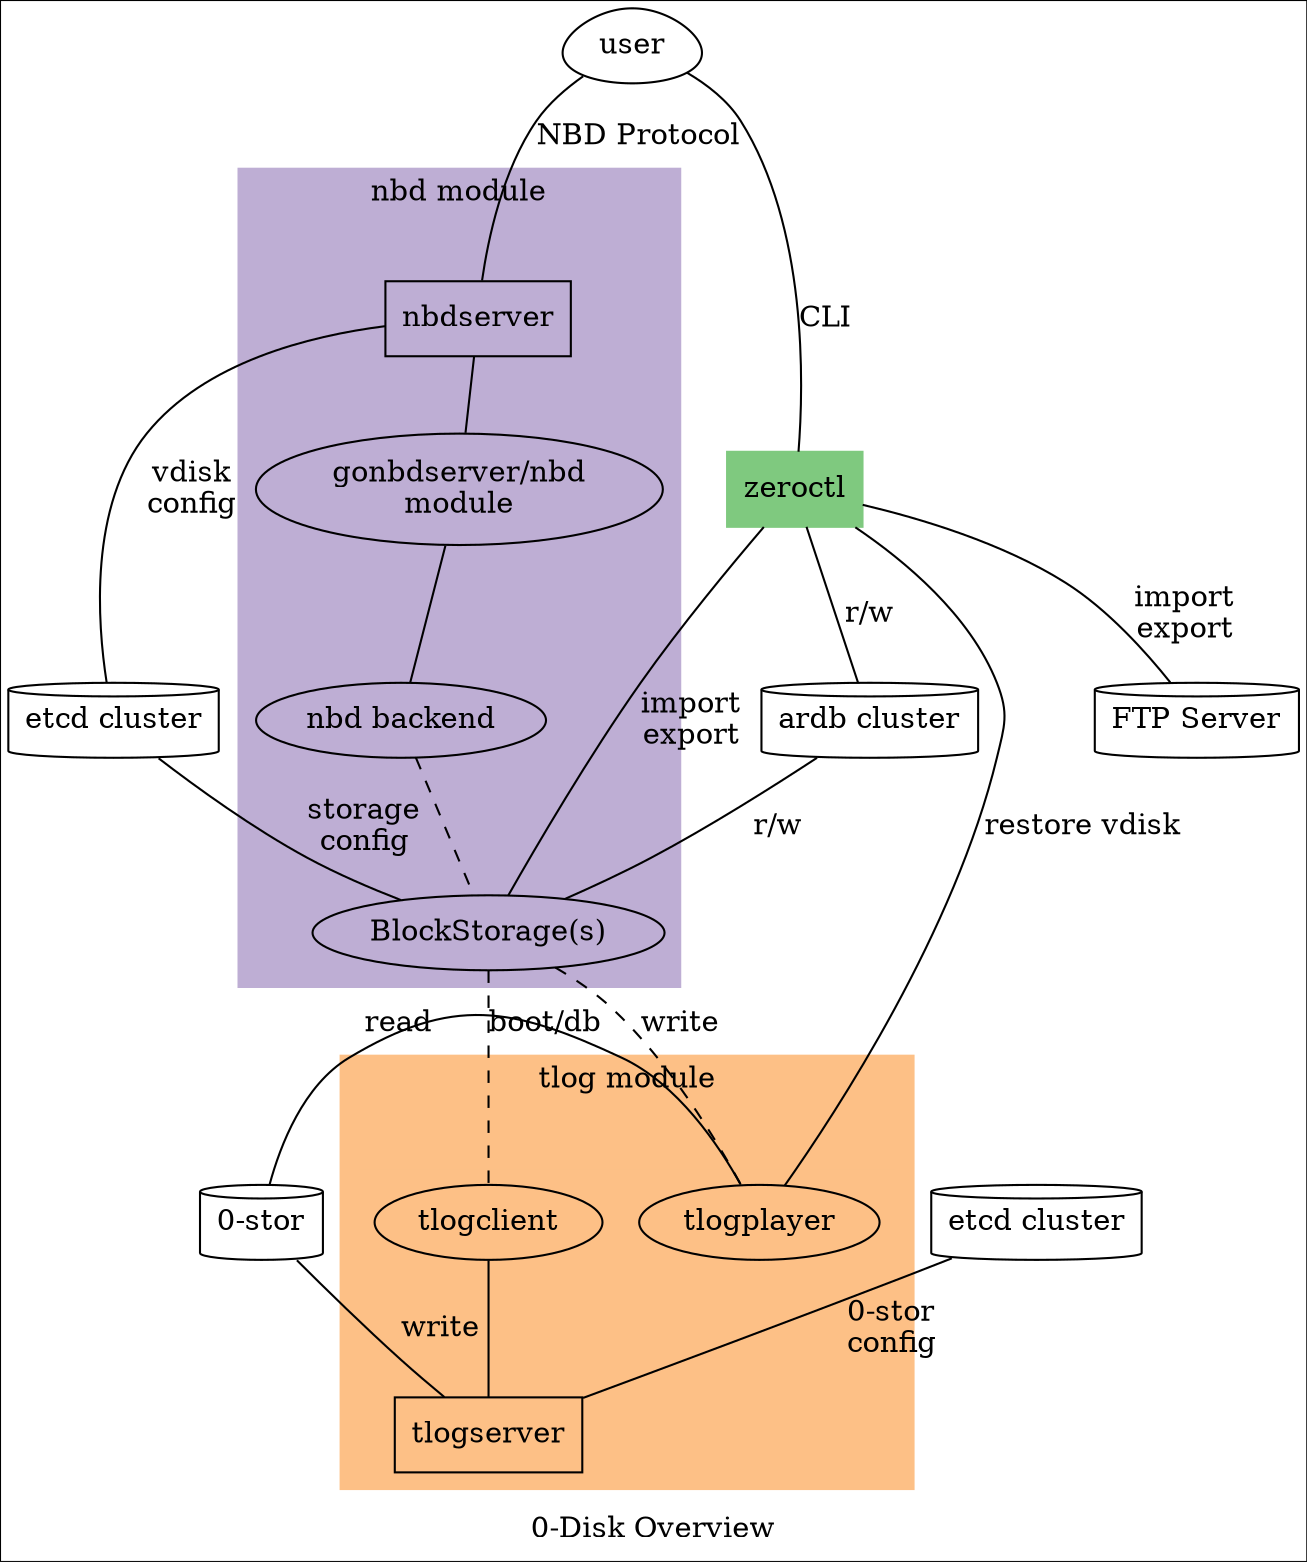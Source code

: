 graph zerodisk_overview {
  label="0-Disk Overview"
  colorscheme=accent4

  ardb [label="ardb cluster" shape=cylinder]
  ftpserver [label="FTP Server" shape=cylinder]

  user
    [shape=egg colorscheme=accent3]
  zeroctl
    [shape=rectangle colorscheme=accent4 
    color=1 style=filled]

  user -- zeroctl [label="CLI"]
  zeroctl -- ardb [label="r/w"]
  ardb -- nbdStorage [label="r/w"]

  zerostor [label="0-stor" shape=cylinder]
  zerostor -- tlogserver [label="write"]

  subgraph clusterTlog {
    color=3
    style=filled
    label="tlog module"

    tlogserver [shape=rectangle]

    subgraph clusterTlogClient {
      label=""

      tlogclient
      tlogplayer
    }

    tlogclient -- tlogserver
  }
  
  tlogETCD [label="etcd cluster" shape=cylinder]
  tlogETCD -- tlogserver [label="0-stor\nconfig"]

  subgraph clusterNBD {
    color=2
    style=filled
    label="nbd module"

    nbdserver [
      shape = "rectangle"
    ]

    gonbdserver [
      label = "gonbdserver/nbd\nmodule"
    ]

    nbdBackend [label="nbd backend"]
    nbdStorage [label="BlockStorage(s)"]

    nbdserver -- gonbdserver
    nbdBackend -- nbdStorage [style="dashed"]
    gonbdserver -- nbdBackend
    nbdStorage -- tlogplayer [label="write" style="dashed"]
    nbdStorage -- tlogclient
      [label="boot/db" style="dashed"]
  }

  nbdETCD [label="etcd cluster" shape=cylinder]
  nbdETCD -- nbdStorage [label="storage\nconfig" weight=0]
  nbdETCD -- nbdserver [label="vdisk\nconfig" weight=0]

  tlogplayer -- zerostor [label="read"]
  zeroctl -- tlogplayer [label="restore vdisk"]

  zeroctl -- nbdStorage [label="import\nexport"]
  zeroctl -- ftpserver [label="import\nexport" weight=0]

  user -- nbdserver [label="NBD Protocol"]
}
